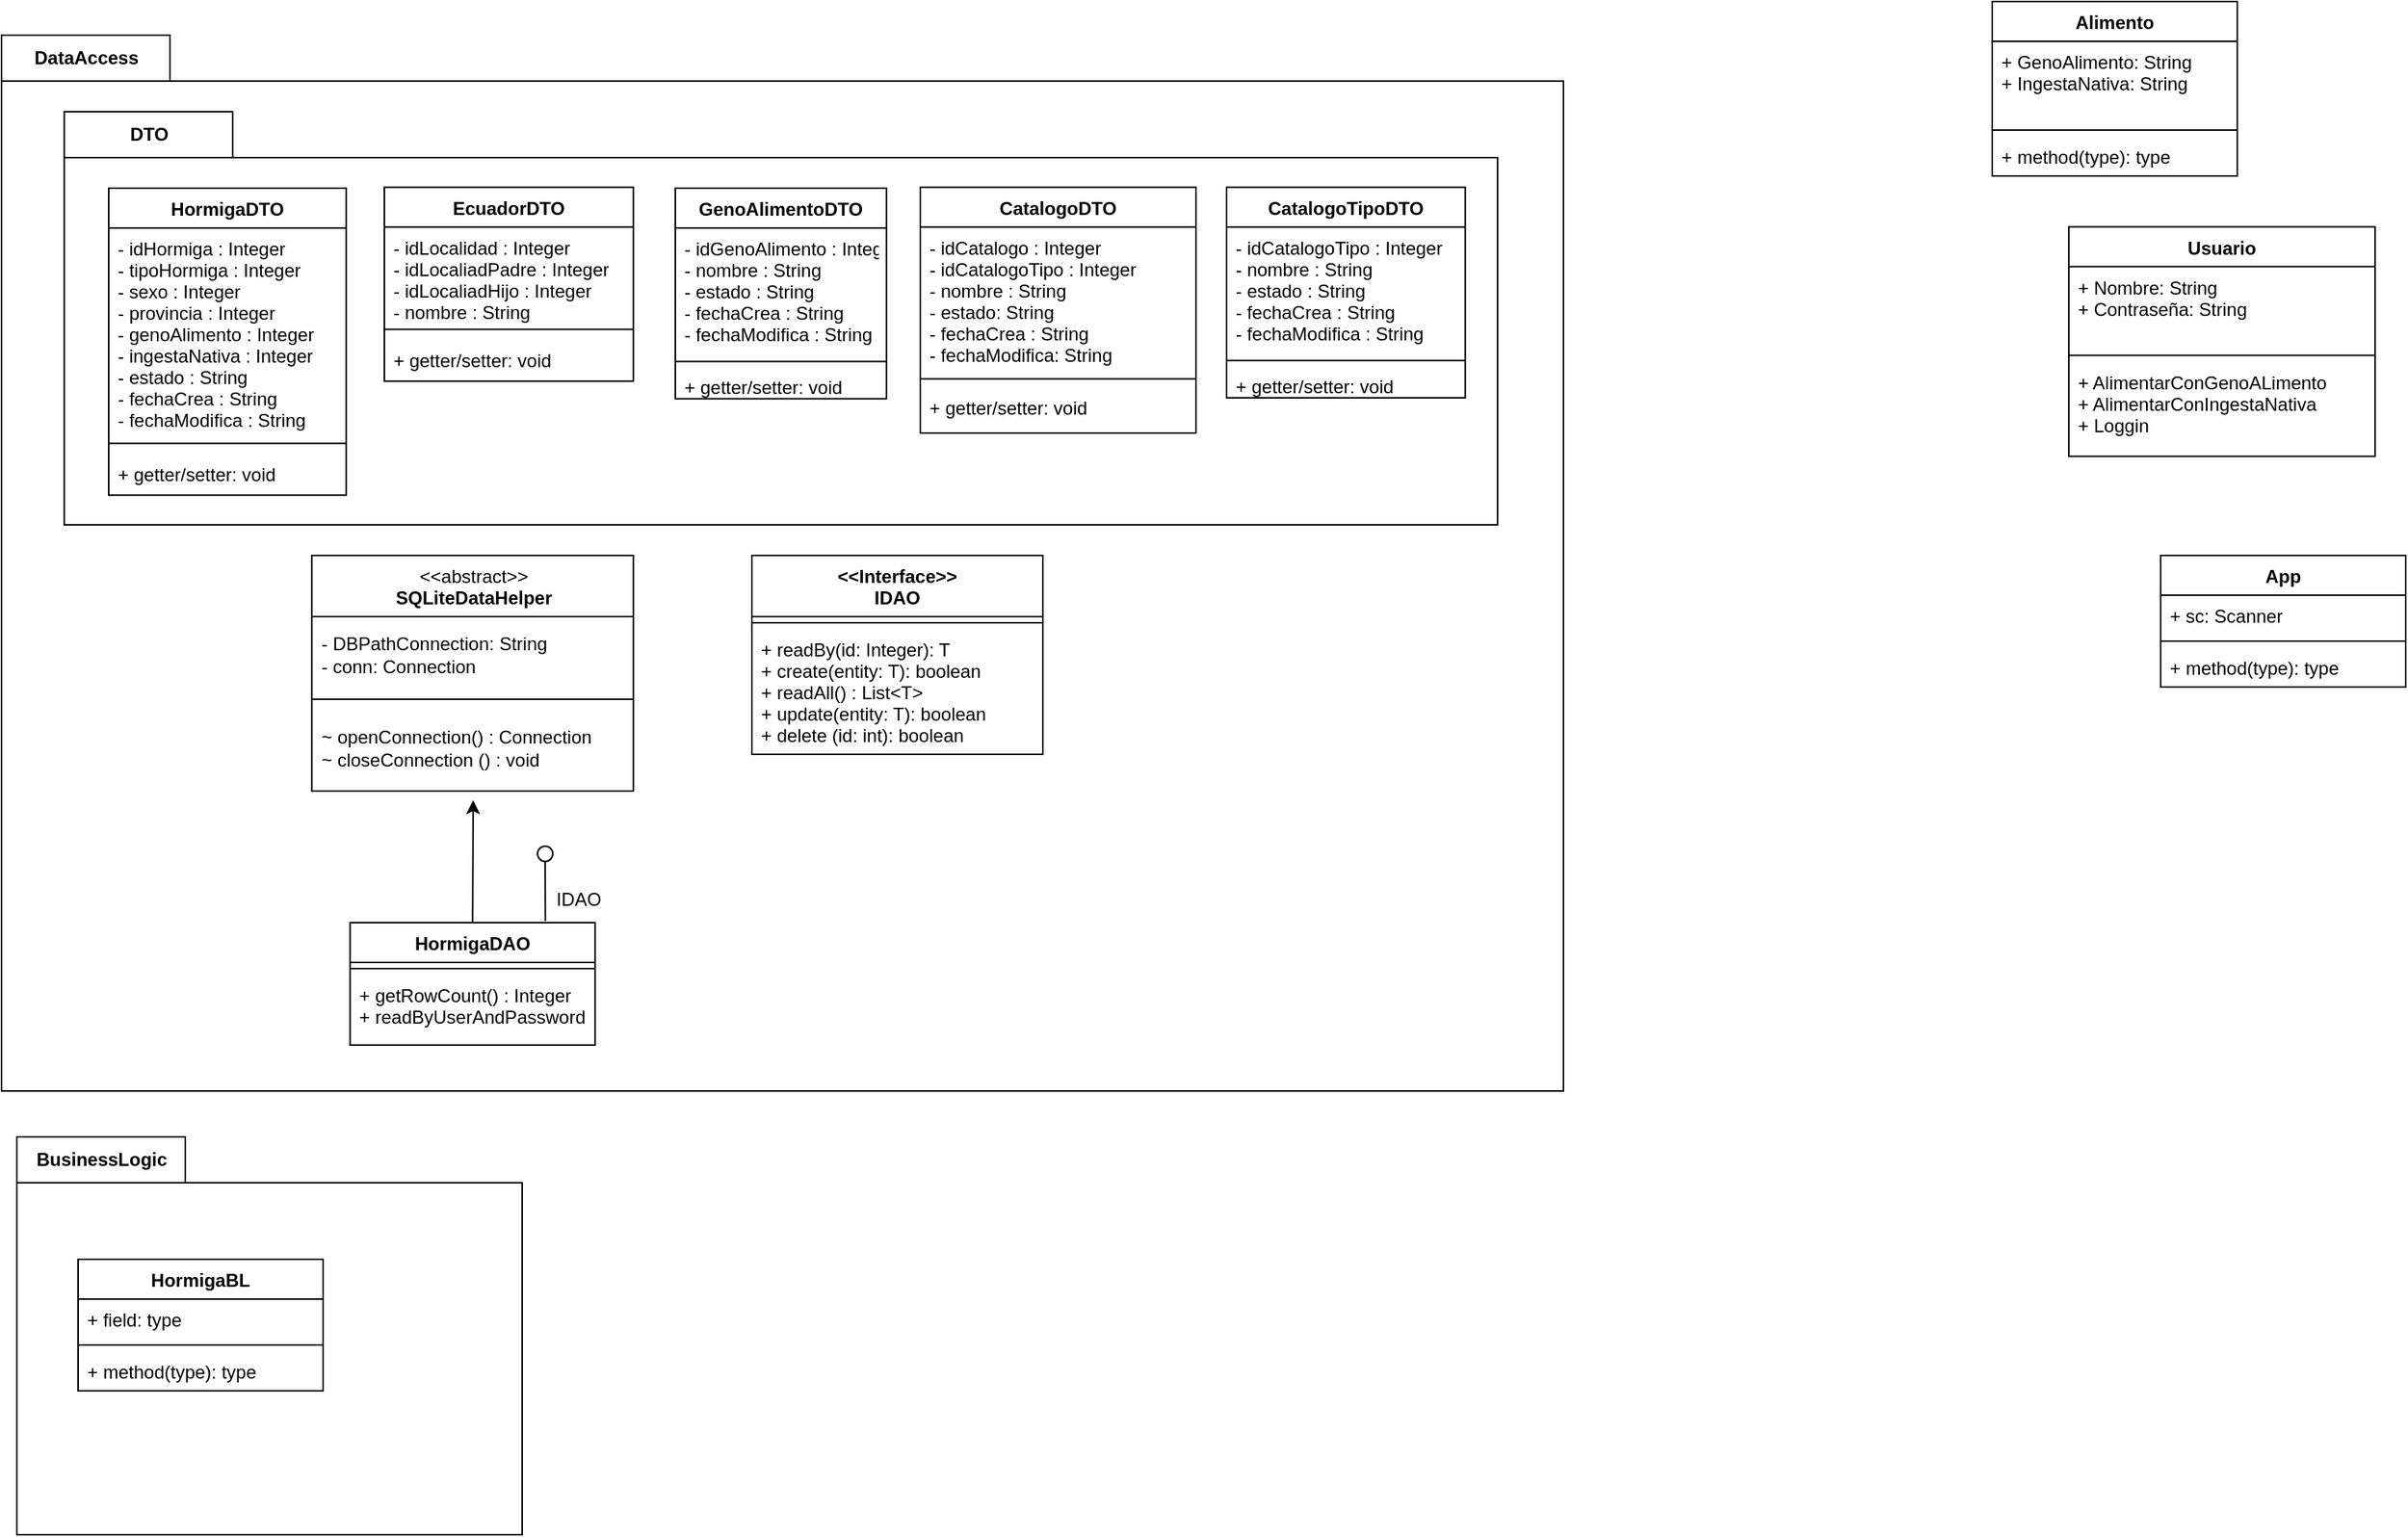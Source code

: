 <mxfile>
    <diagram id="EGqKDReQO73y1u9kAcc4" name="Página-1">
        <mxGraphModel dx="2567" dy="949" grid="1" gridSize="10" guides="1" tooltips="1" connect="1" arrows="1" fold="1" page="1" pageScale="1" pageWidth="827" pageHeight="1169" math="0" shadow="0">
            <root>
                <mxCell id="0"/>
                <mxCell id="1" parent="0"/>
                <mxCell id="105" style="edgeStyle=none;html=1;exitX=0.5;exitY=0;exitDx=0;exitDy=0;" edge="1" parent="1" source="6">
                    <mxGeometry relative="1" as="geometry">
                        <mxPoint x="-482" y="560" as="targetPoint"/>
                    </mxGeometry>
                </mxCell>
                <mxCell id="6" value="HormigaDAO" style="swimlane;fontStyle=1;align=center;verticalAlign=top;childLayout=stackLayout;horizontal=1;startSize=26;horizontalStack=0;resizeParent=1;resizeParentMax=0;resizeLast=0;collapsible=1;marginBottom=0;" vertex="1" parent="1">
                    <mxGeometry x="-562.36" y="640" width="160" height="80" as="geometry"/>
                </mxCell>
                <mxCell id="8" value="" style="line;strokeWidth=1;fillColor=none;align=left;verticalAlign=middle;spacingTop=-1;spacingLeft=3;spacingRight=3;rotatable=0;labelPosition=right;points=[];portConstraint=eastwest;strokeColor=inherit;" vertex="1" parent="6">
                    <mxGeometry y="26" width="160" height="8" as="geometry"/>
                </mxCell>
                <mxCell id="9" value="+ getRowCount() : Integer&#10;+ readByUserAndPassword: UsuarioDTO &#10;" style="text;strokeColor=none;fillColor=none;align=left;verticalAlign=top;spacingLeft=4;spacingRight=4;overflow=hidden;rotatable=0;points=[[0,0.5],[1,0.5]];portConstraint=eastwest;" vertex="1" parent="6">
                    <mxGeometry y="34" width="160" height="46" as="geometry"/>
                </mxCell>
                <mxCell id="10" value="App" style="swimlane;fontStyle=1;align=center;verticalAlign=top;childLayout=stackLayout;horizontal=1;startSize=26;horizontalStack=0;resizeParent=1;resizeParentMax=0;resizeLast=0;collapsible=1;marginBottom=0;" vertex="1" parent="1">
                    <mxGeometry x="620" y="400" width="160" height="86" as="geometry"/>
                </mxCell>
                <mxCell id="11" value="+ sc: Scanner" style="text;strokeColor=none;fillColor=none;align=left;verticalAlign=top;spacingLeft=4;spacingRight=4;overflow=hidden;rotatable=0;points=[[0,0.5],[1,0.5]];portConstraint=eastwest;" vertex="1" parent="10">
                    <mxGeometry y="26" width="160" height="26" as="geometry"/>
                </mxCell>
                <mxCell id="12" value="" style="line;strokeWidth=1;fillColor=none;align=left;verticalAlign=middle;spacingTop=-1;spacingLeft=3;spacingRight=3;rotatable=0;labelPosition=right;points=[];portConstraint=eastwest;strokeColor=inherit;" vertex="1" parent="10">
                    <mxGeometry y="52" width="160" height="8" as="geometry"/>
                </mxCell>
                <mxCell id="13" value="+ method(type): type" style="text;strokeColor=none;fillColor=none;align=left;verticalAlign=top;spacingLeft=4;spacingRight=4;overflow=hidden;rotatable=0;points=[[0,0.5],[1,0.5]];portConstraint=eastwest;" vertex="1" parent="10">
                    <mxGeometry y="60" width="160" height="26" as="geometry"/>
                </mxCell>
                <mxCell id="18" value="Usuario" style="swimlane;fontStyle=1;align=center;verticalAlign=top;childLayout=stackLayout;horizontal=1;startSize=26;horizontalStack=0;resizeParent=1;resizeParentMax=0;resizeLast=0;collapsible=1;marginBottom=0;" vertex="1" parent="1">
                    <mxGeometry x="560" y="185.31" width="200" height="150" as="geometry"/>
                </mxCell>
                <mxCell id="19" value="+ Nombre: String&#10;+ Contraseña: String" style="text;strokeColor=none;fillColor=none;align=left;verticalAlign=top;spacingLeft=4;spacingRight=4;overflow=hidden;rotatable=0;points=[[0,0.5],[1,0.5]];portConstraint=eastwest;" vertex="1" parent="18">
                    <mxGeometry y="26" width="200" height="54" as="geometry"/>
                </mxCell>
                <mxCell id="20" value="" style="line;strokeWidth=1;fillColor=none;align=left;verticalAlign=middle;spacingTop=-1;spacingLeft=3;spacingRight=3;rotatable=0;labelPosition=right;points=[];portConstraint=eastwest;strokeColor=inherit;" vertex="1" parent="18">
                    <mxGeometry y="80" width="200" height="8" as="geometry"/>
                </mxCell>
                <mxCell id="21" value="+ AlimentarConGenoALimento&#10;+ AlimentarConIngestaNativa&#10;+ Loggin" style="text;strokeColor=none;fillColor=none;align=left;verticalAlign=top;spacingLeft=4;spacingRight=4;overflow=hidden;rotatable=0;points=[[0,0.5],[1,0.5]];portConstraint=eastwest;" vertex="1" parent="18">
                    <mxGeometry y="88" width="200" height="62" as="geometry"/>
                </mxCell>
                <mxCell id="22" value="Alimento" style="swimlane;fontStyle=1;align=center;verticalAlign=top;childLayout=stackLayout;horizontal=1;startSize=26;horizontalStack=0;resizeParent=1;resizeParentMax=0;resizeLast=0;collapsible=1;marginBottom=0;" vertex="1" parent="1">
                    <mxGeometry x="510" y="38" width="160" height="114" as="geometry"/>
                </mxCell>
                <mxCell id="23" value="+ GenoAlimento: String&#10;+ IngestaNativa: String" style="text;strokeColor=none;fillColor=none;align=left;verticalAlign=top;spacingLeft=4;spacingRight=4;overflow=hidden;rotatable=0;points=[[0,0.5],[1,0.5]];portConstraint=eastwest;" vertex="1" parent="22">
                    <mxGeometry y="26" width="160" height="54" as="geometry"/>
                </mxCell>
                <mxCell id="24" value="" style="line;strokeWidth=1;fillColor=none;align=left;verticalAlign=middle;spacingTop=-1;spacingLeft=3;spacingRight=3;rotatable=0;labelPosition=right;points=[];portConstraint=eastwest;strokeColor=inherit;" vertex="1" parent="22">
                    <mxGeometry y="80" width="160" height="8" as="geometry"/>
                </mxCell>
                <mxCell id="25" value="+ method(type): type" style="text;strokeColor=none;fillColor=none;align=left;verticalAlign=top;spacingLeft=4;spacingRight=4;overflow=hidden;rotatable=0;points=[[0,0.5],[1,0.5]];portConstraint=eastwest;" vertex="1" parent="22">
                    <mxGeometry y="88" width="160" height="26" as="geometry"/>
                </mxCell>
                <mxCell id="32" value="&lt;&lt;Interface&gt;&gt;&#10;IDAO" style="swimlane;fontStyle=1;align=center;verticalAlign=top;childLayout=stackLayout;horizontal=1;startSize=40;horizontalStack=0;resizeParent=1;resizeParentMax=0;resizeLast=0;collapsible=1;marginBottom=0;" vertex="1" parent="1">
                    <mxGeometry x="-300" y="400" width="190" height="130" as="geometry"/>
                </mxCell>
                <mxCell id="34" value="" style="line;strokeWidth=1;fillColor=none;align=left;verticalAlign=middle;spacingTop=-1;spacingLeft=3;spacingRight=3;rotatable=0;labelPosition=right;points=[];portConstraint=eastwest;strokeColor=inherit;" vertex="1" parent="32">
                    <mxGeometry y="40" width="190" height="8" as="geometry"/>
                </mxCell>
                <mxCell id="35" value="+ readBy(id: Integer): T&#10;+ create(entity: T): boolean&#10;+ readAll() : List&lt;T&gt;&#10;+ update(entity: T): boolean&#10;+ delete (id: int): boolean" style="text;strokeColor=none;fillColor=none;align=left;verticalAlign=top;spacingLeft=4;spacingRight=4;overflow=hidden;rotatable=0;points=[[0,0.5],[1,0.5]];portConstraint=eastwest;" vertex="1" parent="32">
                    <mxGeometry y="48" width="190" height="82" as="geometry"/>
                </mxCell>
                <mxCell id="38" value="&amp;lt;&amp;lt;abstract&amp;gt;&amp;gt;&lt;br&gt;&lt;b&gt;SQLiteDataHelper&lt;/b&gt;" style="swimlane;fontStyle=0;align=center;verticalAlign=top;childLayout=stackLayout;horizontal=1;startSize=40;horizontalStack=0;resizeParent=1;resizeParentMax=0;resizeLast=0;collapsible=0;marginBottom=0;html=1;" vertex="1" parent="1">
                    <mxGeometry x="-587.36" y="400" width="210" height="154" as="geometry"/>
                </mxCell>
                <mxCell id="40" value="- DBPathConnection: String&lt;br&gt;- conn: Connection" style="text;html=1;strokeColor=none;fillColor=none;align=left;verticalAlign=middle;spacingLeft=4;spacingRight=4;overflow=hidden;rotatable=0;points=[[0,0.5],[1,0.5]];portConstraint=eastwest;" vertex="1" parent="38">
                    <mxGeometry y="40" width="210" height="50" as="geometry"/>
                </mxCell>
                <mxCell id="43" value="" style="line;strokeWidth=1;fillColor=none;align=left;verticalAlign=middle;spacingTop=-1;spacingLeft=3;spacingRight=3;rotatable=0;labelPosition=right;points=[];portConstraint=eastwest;" vertex="1" parent="38">
                    <mxGeometry y="90" width="210" height="8" as="geometry"/>
                </mxCell>
                <mxCell id="45" value="~ openConnection() : Connection&lt;br&gt;~ closeConnection () : void" style="text;html=1;strokeColor=none;fillColor=none;align=left;verticalAlign=middle;spacingLeft=4;spacingRight=4;overflow=hidden;rotatable=0;points=[[0,0.5],[1,0.5]];portConstraint=eastwest;" vertex="1" parent="38">
                    <mxGeometry y="98" width="210" height="56" as="geometry"/>
                </mxCell>
                <mxCell id="62" value="DTO" style="shape=folder;fontStyle=1;tabWidth=110;tabHeight=30;tabPosition=left;html=1;boundedLbl=1;labelInHeader=1;container=1;collapsible=0;" vertex="1" parent="1">
                    <mxGeometry x="-749.06" y="110" width="936" height="270" as="geometry"/>
                </mxCell>
                <mxCell id="63" value="" style="html=1;strokeColor=none;resizeWidth=1;resizeHeight=1;fillColor=none;part=1;connectable=0;allowArrows=0;deletable=0;" vertex="1" parent="62">
                    <mxGeometry width="936" height="214.286" relative="1" as="geometry">
                        <mxPoint y="30" as="offset"/>
                    </mxGeometry>
                </mxCell>
                <mxCell id="55" value="HormigaDTO" style="swimlane;fontStyle=1;align=center;verticalAlign=top;childLayout=stackLayout;horizontal=1;startSize=26;horizontalStack=0;resizeParent=1;resizeParentMax=0;resizeLast=0;collapsible=1;marginBottom=0;" vertex="1" parent="1">
                    <mxGeometry x="-720" y="159.997" width="155.11" height="200.622" as="geometry"/>
                </mxCell>
                <mxCell id="56" value="- idHormiga : Integer&#10;- tipoHormiga : Integer&#10;- sexo : Integer&#10;- provincia : Integer&#10;- genoAlimento : Integer&#10;- ingestaNativa : Integer&#10;- estado : String&#10;- fechaCrea : String&#10;- fechaModifica : String&#10;" style="text;strokeColor=none;fillColor=none;align=left;verticalAlign=top;spacingLeft=4;spacingRight=4;overflow=hidden;rotatable=0;points=[[0,0.5],[1,0.5]];portConstraint=eastwest;" vertex="1" parent="55">
                    <mxGeometry y="26" width="155.11" height="134" as="geometry"/>
                </mxCell>
                <mxCell id="57" value="" style="line;strokeWidth=1;fillColor=none;align=left;verticalAlign=middle;spacingTop=-1;spacingLeft=3;spacingRight=3;rotatable=0;labelPosition=right;points=[];portConstraint=eastwest;strokeColor=inherit;" vertex="1" parent="55">
                    <mxGeometry y="160" width="155.11" height="13.419" as="geometry"/>
                </mxCell>
                <mxCell id="58" value="+ getter/setter: void" style="text;strokeColor=none;fillColor=none;align=left;verticalAlign=top;spacingLeft=4;spacingRight=4;overflow=hidden;rotatable=0;points=[[0,0.5],[1,0.5]];portConstraint=eastwest;" vertex="1" parent="55">
                    <mxGeometry y="173.419" width="155.11" height="27.202" as="geometry"/>
                </mxCell>
                <mxCell id="2" value="EcuadorDTO" style="swimlane;fontStyle=1;align=center;verticalAlign=top;childLayout=stackLayout;horizontal=1;startSize=26;horizontalStack=0;resizeParent=1;resizeParentMax=0;resizeLast=0;collapsible=1;marginBottom=0;" vertex="1" parent="1">
                    <mxGeometry x="-540.004" y="159.366" width="162.646" height="126.747" as="geometry"/>
                </mxCell>
                <mxCell id="3" value="- idLocalidad : Integer&#10;- idLocaliadPadre : Integer&#10;- idLocaliadHijo : Integer&#10;- nombre : String&#10;" style="text;strokeColor=none;fillColor=none;align=left;verticalAlign=top;spacingLeft=4;spacingRight=4;overflow=hidden;rotatable=0;points=[[0,0.5],[1,0.5]];portConstraint=eastwest;" vertex="1" parent="2">
                    <mxGeometry y="26" width="162.646" height="60.125" as="geometry"/>
                </mxCell>
                <mxCell id="4" value="" style="line;strokeWidth=1;fillColor=none;align=left;verticalAlign=middle;spacingTop=-1;spacingLeft=3;spacingRight=3;rotatable=0;labelPosition=right;points=[];portConstraint=eastwest;strokeColor=inherit;" vertex="1" parent="2">
                    <mxGeometry y="86.125" width="162.646" height="13.419" as="geometry"/>
                </mxCell>
                <mxCell id="5" value="+ getter/setter: void" style="text;strokeColor=none;fillColor=none;align=left;verticalAlign=top;spacingLeft=4;spacingRight=4;overflow=hidden;rotatable=0;points=[[0,0.5],[1,0.5]];portConstraint=eastwest;" vertex="1" parent="2">
                    <mxGeometry y="99.544" width="162.646" height="27.202" as="geometry"/>
                </mxCell>
                <mxCell id="51" value="GenoAlimentoDTO" style="swimlane;fontStyle=1;align=center;verticalAlign=top;childLayout=stackLayout;horizontal=1;startSize=26;horizontalStack=0;resizeParent=1;resizeParentMax=0;resizeLast=0;collapsible=1;marginBottom=0;" vertex="1" parent="1">
                    <mxGeometry x="-349.997" y="159.995" width="137.87" height="137.625" as="geometry"/>
                </mxCell>
                <mxCell id="52" value="- idGenoAlimento : Integer&#10;- nombre : String&#10;- estado : String&#10;- fechaCrea : String&#10;- fechaModifica : String" style="text;strokeColor=none;fillColor=none;align=left;verticalAlign=top;spacingLeft=4;spacingRight=4;overflow=hidden;rotatable=0;points=[[0,0.5],[1,0.5]];portConstraint=eastwest;" vertex="1" parent="51">
                    <mxGeometry y="26" width="137.87" height="84" as="geometry"/>
                </mxCell>
                <mxCell id="53" value="" style="line;strokeWidth=1;fillColor=none;align=left;verticalAlign=middle;spacingTop=-1;spacingLeft=3;spacingRight=3;rotatable=0;labelPosition=right;points=[];portConstraint=eastwest;strokeColor=inherit;" vertex="1" parent="51">
                    <mxGeometry y="110" width="137.87" height="6.5" as="geometry"/>
                </mxCell>
                <mxCell id="54" value="+ getter/setter: void" style="text;strokeColor=none;fillColor=none;align=left;verticalAlign=top;spacingLeft=4;spacingRight=4;overflow=hidden;rotatable=0;points=[[0,0.5],[1,0.5]];portConstraint=eastwest;" vertex="1" parent="51">
                    <mxGeometry y="116.5" width="137.87" height="21.125" as="geometry"/>
                </mxCell>
                <mxCell id="14" value="CatalogoDTO" style="swimlane;fontStyle=1;align=center;verticalAlign=top;childLayout=stackLayout;horizontal=1;startSize=26;horizontalStack=0;resizeParent=1;resizeParentMax=0;resizeLast=0;collapsible=1;marginBottom=0;" vertex="1" parent="1">
                    <mxGeometry x="-190" y="159.37" width="180" height="160.625" as="geometry"/>
                </mxCell>
                <mxCell id="15" value="- idCatalogo : Integer&#10;- idCatalogoTipo : Integer&#10;- nombre : String&#10;- estado: String&#10;- fechaCrea : String&#10;- fechaModifica: String" style="text;strokeColor=none;fillColor=none;align=left;verticalAlign=top;spacingLeft=4;spacingRight=4;overflow=hidden;rotatable=0;points=[[0,0.5],[1,0.5]];portConstraint=eastwest;" vertex="1" parent="14">
                    <mxGeometry y="26" width="180" height="94" as="geometry"/>
                </mxCell>
                <mxCell id="16" value="" style="line;strokeWidth=1;fillColor=none;align=left;verticalAlign=middle;spacingTop=-1;spacingLeft=3;spacingRight=3;rotatable=0;labelPosition=right;points=[];portConstraint=eastwest;strokeColor=inherit;" vertex="1" parent="14">
                    <mxGeometry y="120" width="180" height="10.4" as="geometry"/>
                </mxCell>
                <mxCell id="17" value="+ getter/setter: void" style="text;strokeColor=none;fillColor=none;align=left;verticalAlign=top;spacingLeft=4;spacingRight=4;overflow=hidden;rotatable=0;points=[[0,0.5],[1,0.5]];portConstraint=eastwest;" vertex="1" parent="14">
                    <mxGeometry y="130.4" width="180" height="30.225" as="geometry"/>
                </mxCell>
                <mxCell id="47" value="CatalogoTipoDTO" style="swimlane;fontStyle=1;align=center;verticalAlign=top;childLayout=stackLayout;horizontal=1;startSize=26;horizontalStack=0;resizeParent=1;resizeParentMax=0;resizeLast=0;collapsible=1;marginBottom=0;" vertex="1" parent="1">
                    <mxGeometry x="10.004" y="159.365" width="155.83" height="137.625" as="geometry"/>
                </mxCell>
                <mxCell id="48" value="- idCatalogoTipo : Integer&#10;- nombre : String&#10;- estado : String&#10;- fechaCrea : String&#10;- fechaModifica : String" style="text;strokeColor=none;fillColor=none;align=left;verticalAlign=top;spacingLeft=4;spacingRight=4;overflow=hidden;rotatable=0;points=[[0,0.5],[1,0.5]];portConstraint=eastwest;" vertex="1" parent="47">
                    <mxGeometry y="26" width="155.83" height="84" as="geometry"/>
                </mxCell>
                <mxCell id="49" value="" style="line;strokeWidth=1;fillColor=none;align=left;verticalAlign=middle;spacingTop=-1;spacingLeft=3;spacingRight=3;rotatable=0;labelPosition=right;points=[];portConstraint=eastwest;strokeColor=inherit;" vertex="1" parent="47">
                    <mxGeometry y="110" width="155.83" height="6.5" as="geometry"/>
                </mxCell>
                <mxCell id="50" value="+ getter/setter: void" style="text;strokeColor=none;fillColor=none;align=left;verticalAlign=top;spacingLeft=4;spacingRight=4;overflow=hidden;rotatable=0;points=[[0,0.5],[1,0.5]];portConstraint=eastwest;" vertex="1" parent="47">
                    <mxGeometry y="116.5" width="155.83" height="21.125" as="geometry"/>
                </mxCell>
                <mxCell id="100" value="" style="rounded=0;orthogonalLoop=1;jettySize=auto;html=1;endArrow=none;endFill=0;sketch=0;sourcePerimeterSpacing=0;targetPerimeterSpacing=0;exitX=0.797;exitY=-0.013;exitDx=0;exitDy=0;exitPerimeter=0;" edge="1" target="102" parent="1" source="6">
                    <mxGeometry relative="1" as="geometry">
                        <mxPoint x="-420" y="595" as="sourcePoint"/>
                    </mxGeometry>
                </mxCell>
                <mxCell id="102" value="" style="ellipse;whiteSpace=wrap;html=1;align=center;aspect=fixed;resizable=0;points=[];outlineConnect=0;sketch=0;fillColor=#FFFFFF;" vertex="1" parent="1">
                    <mxGeometry x="-440" y="590" width="10" height="10" as="geometry"/>
                </mxCell>
                <mxCell id="104" value="IDAO" style="text;html=1;strokeColor=none;fillColor=none;align=center;verticalAlign=middle;whiteSpace=wrap;rounded=0;" vertex="1" parent="1">
                    <mxGeometry x="-443" y="610" width="60" height="30" as="geometry"/>
                </mxCell>
                <mxCell id="109" value="DataAccess" style="shape=folder;fontStyle=1;tabWidth=110;tabHeight=30;tabPosition=left;html=1;boundedLbl=1;labelInHeader=1;container=1;collapsible=0;fillColor=none;" vertex="1" parent="1">
                    <mxGeometry x="-790" y="60" width="1020" height="690" as="geometry"/>
                </mxCell>
                <mxCell id="110" value="" style="html=1;strokeColor=none;resizeWidth=1;resizeHeight=1;fillColor=none;part=1;connectable=0;allowArrows=0;deletable=0;" vertex="1" parent="109">
                    <mxGeometry width="1020.0" height="483" relative="1" as="geometry">
                        <mxPoint y="30" as="offset"/>
                    </mxGeometry>
                </mxCell>
                <mxCell id="111" value="BusinessLogic" style="shape=folder;fontStyle=1;tabWidth=110;tabHeight=30;tabPosition=left;html=1;boundedLbl=1;labelInHeader=1;container=1;collapsible=0;fillColor=none;" vertex="1" parent="1">
                    <mxGeometry x="-780" y="780" width="330" height="260" as="geometry"/>
                </mxCell>
                <mxCell id="112" value="" style="html=1;strokeColor=none;resizeWidth=1;resizeHeight=1;fillColor=none;part=1;connectable=0;allowArrows=0;deletable=0;" vertex="1" parent="111">
                    <mxGeometry width="330" height="182" relative="1" as="geometry">
                        <mxPoint y="30" as="offset"/>
                    </mxGeometry>
                </mxCell>
                <mxCell id="113" value="HormigaBL" style="swimlane;fontStyle=1;align=center;verticalAlign=top;childLayout=stackLayout;horizontal=1;startSize=26;horizontalStack=0;resizeParent=1;resizeParentMax=0;resizeLast=0;collapsible=1;marginBottom=0;fillColor=none;" vertex="1" parent="1">
                    <mxGeometry x="-740" y="860" width="160" height="86" as="geometry"/>
                </mxCell>
                <mxCell id="114" value="+ field: type" style="text;strokeColor=none;fillColor=none;align=left;verticalAlign=top;spacingLeft=4;spacingRight=4;overflow=hidden;rotatable=0;points=[[0,0.5],[1,0.5]];portConstraint=eastwest;" vertex="1" parent="113">
                    <mxGeometry y="26" width="160" height="26" as="geometry"/>
                </mxCell>
                <mxCell id="115" value="" style="line;strokeWidth=1;fillColor=none;align=left;verticalAlign=middle;spacingTop=-1;spacingLeft=3;spacingRight=3;rotatable=0;labelPosition=right;points=[];portConstraint=eastwest;strokeColor=inherit;" vertex="1" parent="113">
                    <mxGeometry y="52" width="160" height="8" as="geometry"/>
                </mxCell>
                <mxCell id="116" value="+ method(type): type" style="text;strokeColor=none;fillColor=none;align=left;verticalAlign=top;spacingLeft=4;spacingRight=4;overflow=hidden;rotatable=0;points=[[0,0.5],[1,0.5]];portConstraint=eastwest;" vertex="1" parent="113">
                    <mxGeometry y="60" width="160" height="26" as="geometry"/>
                </mxCell>
            </root>
        </mxGraphModel>
    </diagram>
</mxfile>